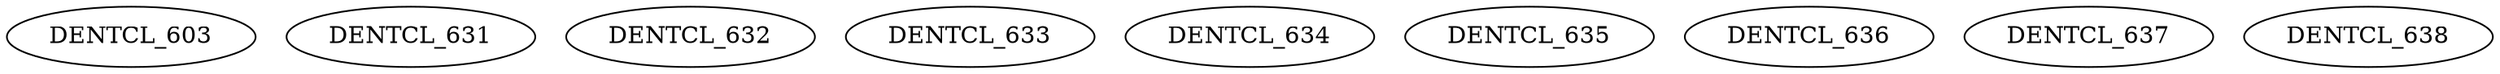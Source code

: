 digraph G {
    DENTCL_603;
    DENTCL_631;
    DENTCL_632;
    DENTCL_633;
    DENTCL_634;
    DENTCL_635;
    DENTCL_636;
    DENTCL_637;
    DENTCL_638;
}
